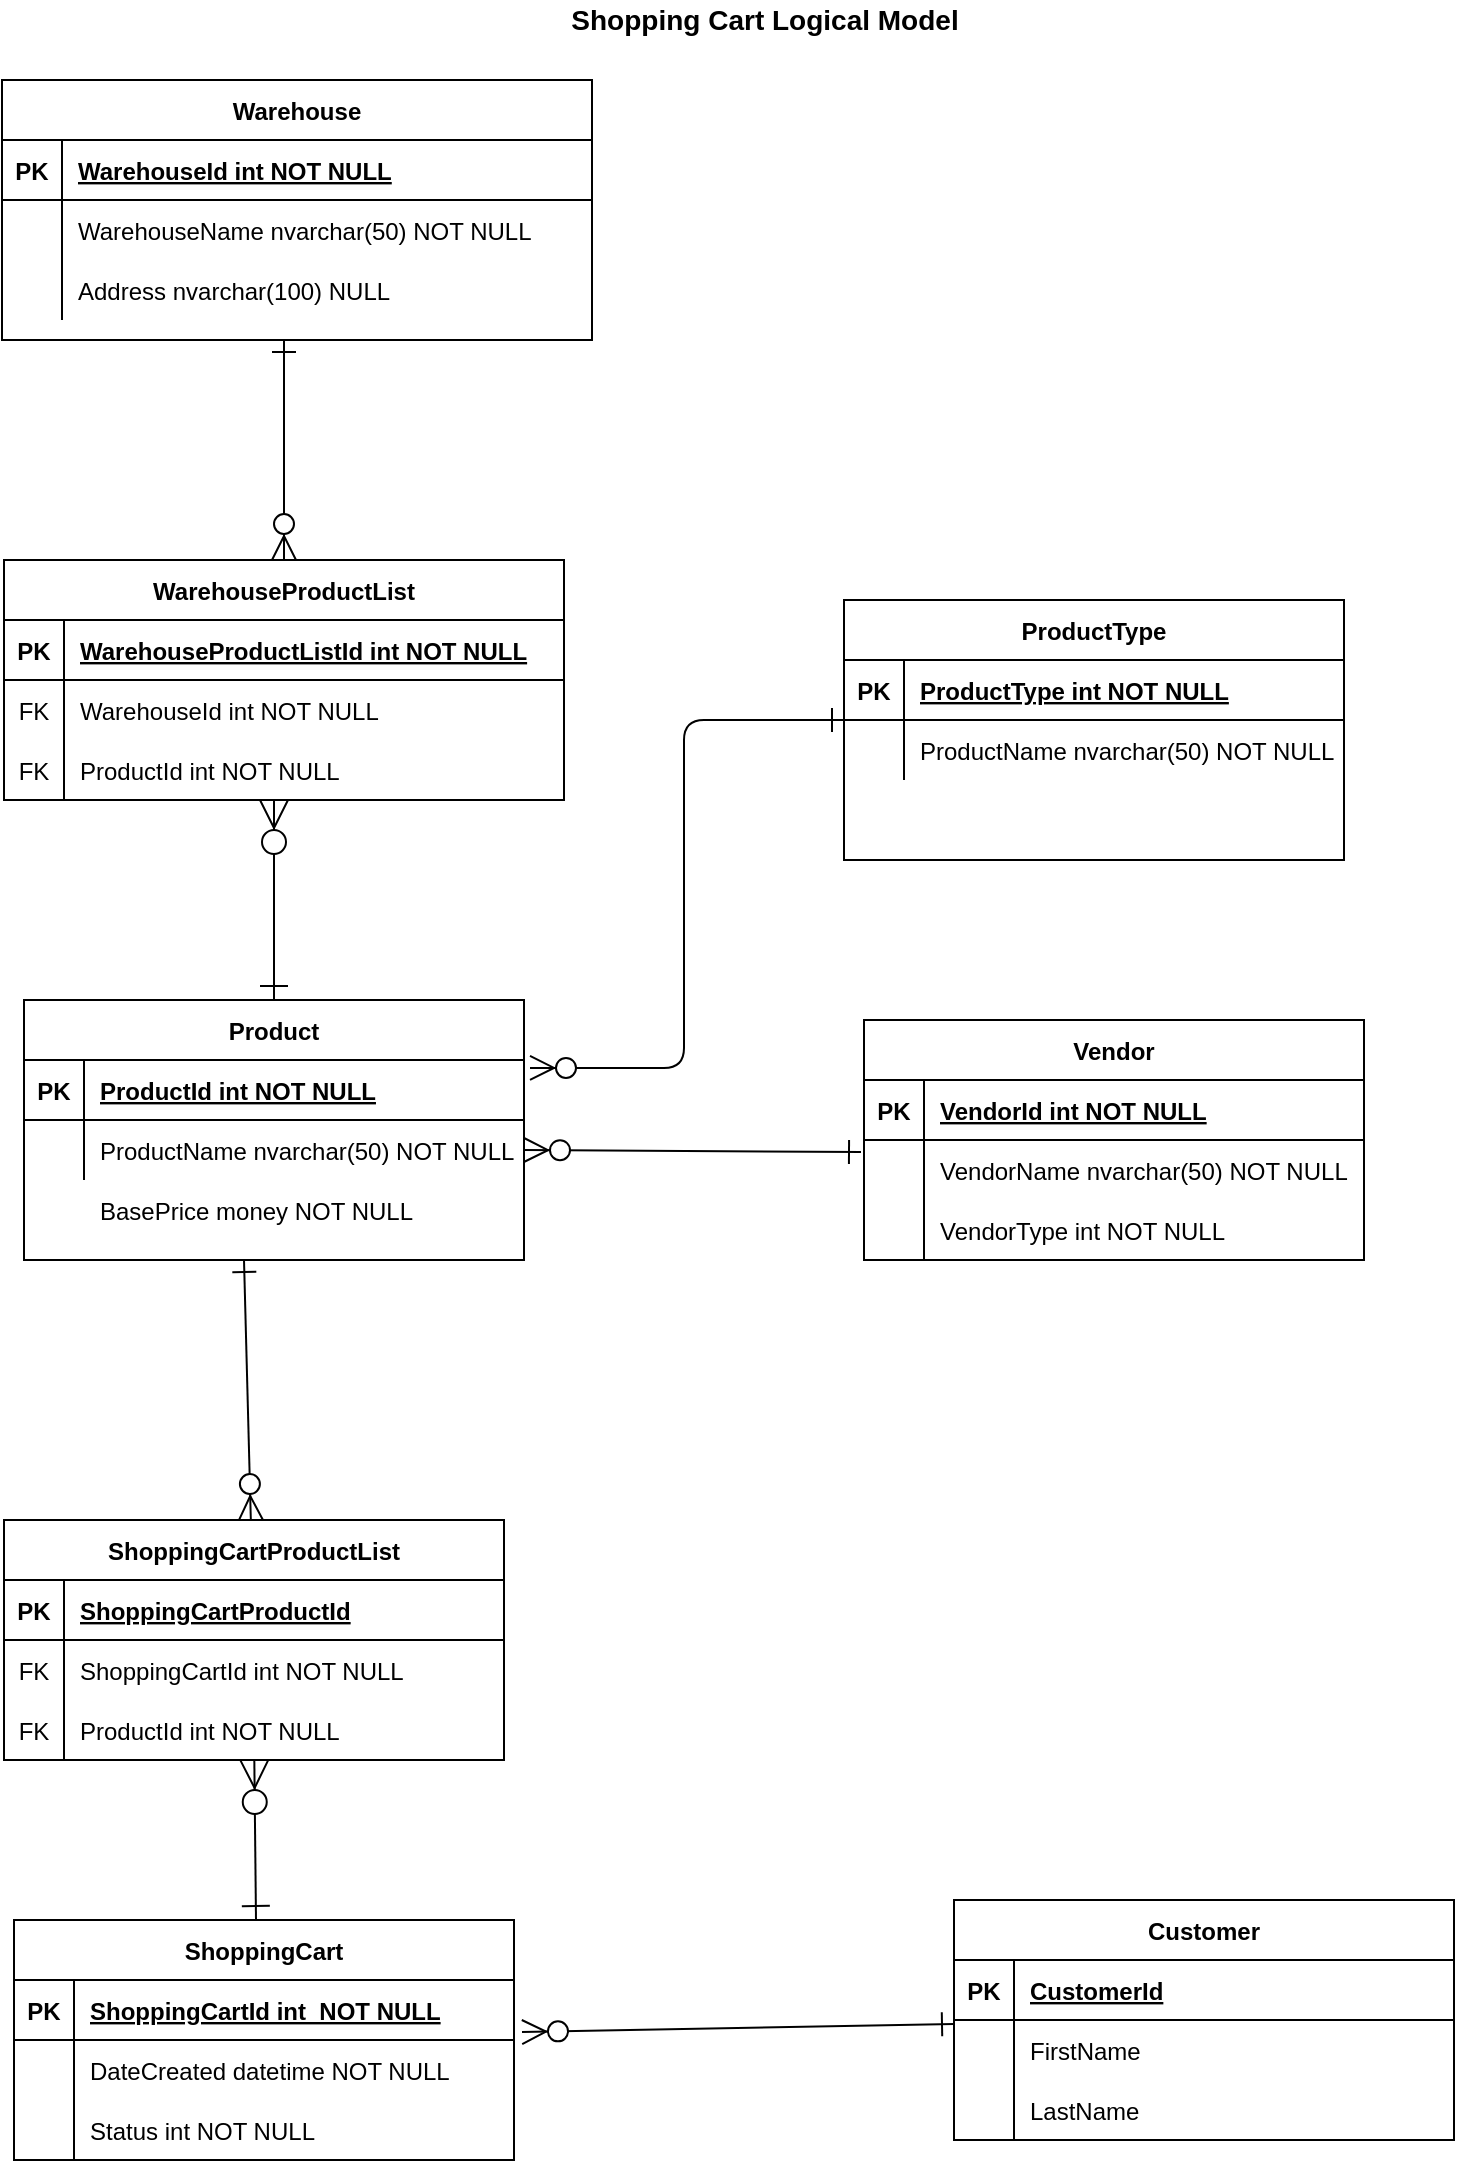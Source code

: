 <mxfile version="13.8.0" type="github">
  <diagram id="R2lEEEUBdFMjLlhIrx00" name="Page-1">
    <mxGraphModel dx="833" dy="712" grid="1" gridSize="10" guides="1" tooltips="1" connect="1" arrows="1" fold="1" page="1" pageScale="1" pageWidth="850" pageHeight="1100" math="0" shadow="0" extFonts="Permanent Marker^https://fonts.googleapis.com/css?family=Permanent+Marker">
      <root>
        <mxCell id="0" />
        <mxCell id="1" parent="0" />
        <mxCell id="C-vyLk0tnHw3VtMMgP7b-1" value="" style="endArrow=ERzeroToMany;startArrow=ERone;endFill=1;startFill=0;endSize=12;startSize=12;exitX=0.5;exitY=0;exitDx=0;exitDy=0;" parent="1" source="C-vyLk0tnHw3VtMMgP7b-23" edge="1">
          <mxGeometry width="100" height="100" relative="1" as="geometry">
            <mxPoint x="340" y="720" as="sourcePoint" />
            <mxPoint x="175" y="420" as="targetPoint" />
          </mxGeometry>
        </mxCell>
        <mxCell id="DKMkopNl-65fICYcnyJk-2" value="BasePrice money NOT NULL" style="shape=partialRectangle;overflow=hidden;connectable=0;fillColor=none;top=0;left=0;bottom=0;right=0;align=left;spacingLeft=6;" parent="1" vertex="1">
          <mxGeometry x="80" y="610" width="220" height="30" as="geometry" />
        </mxCell>
        <mxCell id="DKMkopNl-65fICYcnyJk-3" value="" style="endArrow=ERzeroToMany;html=1;entryX=1;entryY=0.5;entryDx=0;entryDy=0;exitX=-0.006;exitY=1.2;exitDx=0;exitDy=0;exitPerimeter=0;endSize=10;startSize=10;endFill=1;startArrow=ERone;startFill=0;" parent="1" source="C-vyLk0tnHw3VtMMgP7b-3" target="C-vyLk0tnHw3VtMMgP7b-27" edge="1">
          <mxGeometry width="50" height="50" relative="1" as="geometry">
            <mxPoint x="390" y="550" as="sourcePoint" />
            <mxPoint x="440" y="500" as="targetPoint" />
          </mxGeometry>
        </mxCell>
        <mxCell id="DKMkopNl-65fICYcnyJk-11" value="" style="endArrow=ERone;html=1;exitX=1.012;exitY=0.133;exitDx=0;exitDy=0;exitPerimeter=0;endSize=10;startSize=10;endFill=0;startArrow=ERzeroToMany;startFill=1;" parent="1" source="C-vyLk0tnHw3VtMMgP7b-24" edge="1">
          <mxGeometry width="50" height="50" relative="1" as="geometry">
            <mxPoint x="410" y="430" as="sourcePoint" />
            <mxPoint x="460" y="380" as="targetPoint" />
            <Array as="points">
              <mxPoint x="380" y="554" />
              <mxPoint x="380" y="380" />
            </Array>
          </mxGeometry>
        </mxCell>
        <mxCell id="DKMkopNl-65fICYcnyJk-33" value="" style="endArrow=ERone;html=1;endSize=10;startSize=10;startArrow=ERzeroToMany;startFill=1;endFill=0;" parent="1" edge="1" source="qabgJkbdenhgCbUP1VCM-1">
          <mxGeometry width="50" height="50" relative="1" as="geometry">
            <mxPoint x="160" y="780" as="sourcePoint" />
            <mxPoint x="160" y="650" as="targetPoint" />
          </mxGeometry>
        </mxCell>
        <mxCell id="DKMkopNl-65fICYcnyJk-34" value="" style="endArrow=ERone;html=1;entryX=0;entryY=0.067;entryDx=0;entryDy=0;entryPerimeter=0;endSize=10;startSize=10;endFill=0;startArrow=ERzeroToMany;startFill=1;exitX=1.016;exitY=0.867;exitDx=0;exitDy=0;exitPerimeter=0;" parent="1" target="DKMkopNl-65fICYcnyJk-27" edge="1" source="DKMkopNl-65fICYcnyJk-13">
          <mxGeometry width="50" height="50" relative="1" as="geometry">
            <mxPoint x="300" y="840" as="sourcePoint" />
            <mxPoint x="350" y="790" as="targetPoint" />
          </mxGeometry>
        </mxCell>
        <mxCell id="hlVl1avZKX5YZHZh8aVL-1" value="Shopping Cart Logical Model" style="text;html=1;resizable=0;autosize=1;align=center;verticalAlign=middle;points=[];fillColor=none;strokeColor=none;rounded=0;fontStyle=1;fontSize=14;" parent="1" vertex="1">
          <mxGeometry x="315" y="20" width="210" height="20" as="geometry" />
        </mxCell>
        <mxCell id="qabgJkbdenhgCbUP1VCM-13" value="" style="endArrow=ERzeroToMany;html=1;endSize=12;startSize=12;startArrow=ERone;startFill=0;endFill=1;" edge="1" parent="1" target="qabgJkbdenhgCbUP1VCM-8">
          <mxGeometry width="50" height="50" relative="1" as="geometry">
            <mxPoint x="166" y="980" as="sourcePoint" />
            <mxPoint x="210" y="930" as="targetPoint" />
          </mxGeometry>
        </mxCell>
        <mxCell id="C-vyLk0tnHw3VtMMgP7b-13" value="Warehouse" style="shape=table;startSize=30;container=1;collapsible=1;childLayout=tableLayout;fixedRows=1;rowLines=0;fontStyle=1;align=center;resizeLast=1;" parent="1" vertex="1">
          <mxGeometry x="39" y="60" width="295" height="130" as="geometry" />
        </mxCell>
        <mxCell id="C-vyLk0tnHw3VtMMgP7b-14" value="" style="shape=partialRectangle;collapsible=0;dropTarget=0;pointerEvents=0;fillColor=none;points=[[0,0.5],[1,0.5]];portConstraint=eastwest;top=0;left=0;right=0;bottom=1;" parent="C-vyLk0tnHw3VtMMgP7b-13" vertex="1">
          <mxGeometry y="30" width="295" height="30" as="geometry" />
        </mxCell>
        <mxCell id="C-vyLk0tnHw3VtMMgP7b-15" value="PK" style="shape=partialRectangle;overflow=hidden;connectable=0;fillColor=none;top=0;left=0;bottom=0;right=0;fontStyle=1;" parent="C-vyLk0tnHw3VtMMgP7b-14" vertex="1">
          <mxGeometry width="30" height="30" as="geometry" />
        </mxCell>
        <mxCell id="C-vyLk0tnHw3VtMMgP7b-16" value="WarehouseId int NOT NULL" style="shape=partialRectangle;overflow=hidden;connectable=0;fillColor=none;top=0;left=0;bottom=0;right=0;align=left;spacingLeft=6;fontStyle=5;" parent="C-vyLk0tnHw3VtMMgP7b-14" vertex="1">
          <mxGeometry x="30" width="265" height="30" as="geometry" />
        </mxCell>
        <mxCell id="C-vyLk0tnHw3VtMMgP7b-17" value="" style="shape=partialRectangle;collapsible=0;dropTarget=0;pointerEvents=0;fillColor=none;points=[[0,0.5],[1,0.5]];portConstraint=eastwest;top=0;left=0;right=0;bottom=0;" parent="C-vyLk0tnHw3VtMMgP7b-13" vertex="1">
          <mxGeometry y="60" width="295" height="30" as="geometry" />
        </mxCell>
        <mxCell id="C-vyLk0tnHw3VtMMgP7b-18" value="" style="shape=partialRectangle;overflow=hidden;connectable=0;fillColor=none;top=0;left=0;bottom=0;right=0;" parent="C-vyLk0tnHw3VtMMgP7b-17" vertex="1">
          <mxGeometry width="30" height="30" as="geometry" />
        </mxCell>
        <mxCell id="C-vyLk0tnHw3VtMMgP7b-19" value="WarehouseName nvarchar(50) NOT NULL" style="shape=partialRectangle;overflow=hidden;connectable=0;fillColor=none;top=0;left=0;bottom=0;right=0;align=left;spacingLeft=6;" parent="C-vyLk0tnHw3VtMMgP7b-17" vertex="1">
          <mxGeometry x="30" width="265" height="30" as="geometry" />
        </mxCell>
        <mxCell id="C-vyLk0tnHw3VtMMgP7b-20" value="" style="shape=partialRectangle;collapsible=0;dropTarget=0;pointerEvents=0;fillColor=none;points=[[0,0.5],[1,0.5]];portConstraint=eastwest;top=0;left=0;right=0;bottom=0;" parent="C-vyLk0tnHw3VtMMgP7b-13" vertex="1">
          <mxGeometry y="90" width="295" height="30" as="geometry" />
        </mxCell>
        <mxCell id="C-vyLk0tnHw3VtMMgP7b-21" value="" style="shape=partialRectangle;overflow=hidden;connectable=0;fillColor=none;top=0;left=0;bottom=0;right=0;" parent="C-vyLk0tnHw3VtMMgP7b-20" vertex="1">
          <mxGeometry width="30" height="30" as="geometry" />
        </mxCell>
        <mxCell id="C-vyLk0tnHw3VtMMgP7b-22" value="Address nvarchar(100) NULL" style="shape=partialRectangle;overflow=hidden;connectable=0;fillColor=none;top=0;left=0;bottom=0;right=0;align=left;spacingLeft=6;" parent="C-vyLk0tnHw3VtMMgP7b-20" vertex="1">
          <mxGeometry x="30" width="265" height="30" as="geometry" />
        </mxCell>
        <mxCell id="qabgJkbdenhgCbUP1VCM-14" value="WarehouseProductList" style="shape=table;startSize=30;container=1;collapsible=1;childLayout=tableLayout;fixedRows=1;rowLines=0;fontStyle=1;align=center;resizeLast=1;" vertex="1" parent="1">
          <mxGeometry x="40" y="300" width="280" height="120" as="geometry" />
        </mxCell>
        <mxCell id="qabgJkbdenhgCbUP1VCM-15" value="" style="shape=partialRectangle;collapsible=0;dropTarget=0;pointerEvents=0;fillColor=none;points=[[0,0.5],[1,0.5]];portConstraint=eastwest;top=0;left=0;right=0;bottom=1;" vertex="1" parent="qabgJkbdenhgCbUP1VCM-14">
          <mxGeometry y="30" width="280" height="30" as="geometry" />
        </mxCell>
        <mxCell id="qabgJkbdenhgCbUP1VCM-16" value="PK" style="shape=partialRectangle;overflow=hidden;connectable=0;fillColor=none;top=0;left=0;bottom=0;right=0;fontStyle=1;" vertex="1" parent="qabgJkbdenhgCbUP1VCM-15">
          <mxGeometry width="30" height="30" as="geometry" />
        </mxCell>
        <mxCell id="qabgJkbdenhgCbUP1VCM-17" value="WarehouseProductListId int NOT NULL" style="shape=partialRectangle;overflow=hidden;connectable=0;fillColor=none;top=0;left=0;bottom=0;right=0;align=left;spacingLeft=6;fontStyle=5;" vertex="1" parent="qabgJkbdenhgCbUP1VCM-15">
          <mxGeometry x="30" width="250" height="30" as="geometry" />
        </mxCell>
        <mxCell id="qabgJkbdenhgCbUP1VCM-18" value="" style="shape=partialRectangle;collapsible=0;dropTarget=0;pointerEvents=0;fillColor=none;points=[[0,0.5],[1,0.5]];portConstraint=eastwest;top=0;left=0;right=0;bottom=0;" vertex="1" parent="qabgJkbdenhgCbUP1VCM-14">
          <mxGeometry y="60" width="280" height="30" as="geometry" />
        </mxCell>
        <mxCell id="qabgJkbdenhgCbUP1VCM-19" value="FK" style="shape=partialRectangle;overflow=hidden;connectable=0;fillColor=none;top=0;left=0;bottom=0;right=0;" vertex="1" parent="qabgJkbdenhgCbUP1VCM-18">
          <mxGeometry width="30" height="30" as="geometry" />
        </mxCell>
        <mxCell id="qabgJkbdenhgCbUP1VCM-20" value="WarehouseId int NOT NULL" style="shape=partialRectangle;overflow=hidden;connectable=0;fillColor=none;top=0;left=0;bottom=0;right=0;align=left;spacingLeft=6;" vertex="1" parent="qabgJkbdenhgCbUP1VCM-18">
          <mxGeometry x="30" width="250" height="30" as="geometry" />
        </mxCell>
        <mxCell id="qabgJkbdenhgCbUP1VCM-21" value="" style="shape=partialRectangle;collapsible=0;dropTarget=0;pointerEvents=0;fillColor=none;points=[[0,0.5],[1,0.5]];portConstraint=eastwest;top=0;left=0;right=0;bottom=0;" vertex="1" parent="qabgJkbdenhgCbUP1VCM-14">
          <mxGeometry y="90" width="280" height="30" as="geometry" />
        </mxCell>
        <mxCell id="qabgJkbdenhgCbUP1VCM-22" value="FK" style="shape=partialRectangle;overflow=hidden;connectable=0;fillColor=none;top=0;left=0;bottom=0;right=0;" vertex="1" parent="qabgJkbdenhgCbUP1VCM-21">
          <mxGeometry width="30" height="30" as="geometry" />
        </mxCell>
        <mxCell id="qabgJkbdenhgCbUP1VCM-23" value="ProductId int NOT NULL" style="shape=partialRectangle;overflow=hidden;connectable=0;fillColor=none;top=0;left=0;bottom=0;right=0;align=left;spacingLeft=6;" vertex="1" parent="qabgJkbdenhgCbUP1VCM-21">
          <mxGeometry x="30" width="250" height="30" as="geometry" />
        </mxCell>
        <mxCell id="DKMkopNl-65fICYcnyJk-23" value="Customer" style="shape=table;startSize=30;container=1;collapsible=1;childLayout=tableLayout;fixedRows=1;rowLines=0;fontStyle=1;align=center;resizeLast=1;" parent="1" vertex="1">
          <mxGeometry x="515" y="970" width="250" height="120" as="geometry" />
        </mxCell>
        <mxCell id="DKMkopNl-65fICYcnyJk-24" value="" style="shape=partialRectangle;collapsible=0;dropTarget=0;pointerEvents=0;fillColor=none;points=[[0,0.5],[1,0.5]];portConstraint=eastwest;top=0;left=0;right=0;bottom=1;" parent="DKMkopNl-65fICYcnyJk-23" vertex="1">
          <mxGeometry y="30" width="250" height="30" as="geometry" />
        </mxCell>
        <mxCell id="DKMkopNl-65fICYcnyJk-25" value="PK" style="shape=partialRectangle;overflow=hidden;connectable=0;fillColor=none;top=0;left=0;bottom=0;right=0;fontStyle=1;" parent="DKMkopNl-65fICYcnyJk-24" vertex="1">
          <mxGeometry width="30" height="30" as="geometry" />
        </mxCell>
        <mxCell id="DKMkopNl-65fICYcnyJk-26" value="CustomerId" style="shape=partialRectangle;overflow=hidden;connectable=0;fillColor=none;top=0;left=0;bottom=0;right=0;align=left;spacingLeft=6;fontStyle=5;" parent="DKMkopNl-65fICYcnyJk-24" vertex="1">
          <mxGeometry x="30" width="220" height="30" as="geometry" />
        </mxCell>
        <mxCell id="DKMkopNl-65fICYcnyJk-27" value="" style="shape=partialRectangle;collapsible=0;dropTarget=0;pointerEvents=0;fillColor=none;points=[[0,0.5],[1,0.5]];portConstraint=eastwest;top=0;left=0;right=0;bottom=0;" parent="DKMkopNl-65fICYcnyJk-23" vertex="1">
          <mxGeometry y="60" width="250" height="30" as="geometry" />
        </mxCell>
        <mxCell id="DKMkopNl-65fICYcnyJk-28" value="" style="shape=partialRectangle;overflow=hidden;connectable=0;fillColor=none;top=0;left=0;bottom=0;right=0;" parent="DKMkopNl-65fICYcnyJk-27" vertex="1">
          <mxGeometry width="30" height="30" as="geometry" />
        </mxCell>
        <mxCell id="DKMkopNl-65fICYcnyJk-29" value="FirstName" style="shape=partialRectangle;overflow=hidden;connectable=0;fillColor=none;top=0;left=0;bottom=0;right=0;align=left;spacingLeft=6;" parent="DKMkopNl-65fICYcnyJk-27" vertex="1">
          <mxGeometry x="30" width="220" height="30" as="geometry" />
        </mxCell>
        <mxCell id="DKMkopNl-65fICYcnyJk-30" value="" style="shape=partialRectangle;collapsible=0;dropTarget=0;pointerEvents=0;fillColor=none;points=[[0,0.5],[1,0.5]];portConstraint=eastwest;top=0;left=0;right=0;bottom=0;" parent="DKMkopNl-65fICYcnyJk-23" vertex="1">
          <mxGeometry y="90" width="250" height="30" as="geometry" />
        </mxCell>
        <mxCell id="DKMkopNl-65fICYcnyJk-31" value="" style="shape=partialRectangle;overflow=hidden;connectable=0;fillColor=none;top=0;left=0;bottom=0;right=0;" parent="DKMkopNl-65fICYcnyJk-30" vertex="1">
          <mxGeometry width="30" height="30" as="geometry" />
        </mxCell>
        <mxCell id="DKMkopNl-65fICYcnyJk-32" value="LastName" style="shape=partialRectangle;overflow=hidden;connectable=0;fillColor=none;top=0;left=0;bottom=0;right=0;align=left;spacingLeft=6;" parent="DKMkopNl-65fICYcnyJk-30" vertex="1">
          <mxGeometry x="30" width="220" height="30" as="geometry" />
        </mxCell>
        <mxCell id="DKMkopNl-65fICYcnyJk-12" value="ShoppingCart" style="shape=table;startSize=30;container=1;collapsible=1;childLayout=tableLayout;fixedRows=1;rowLines=0;fontStyle=1;align=center;resizeLast=1;" parent="1" vertex="1">
          <mxGeometry x="45" y="980" width="250" height="120" as="geometry" />
        </mxCell>
        <mxCell id="DKMkopNl-65fICYcnyJk-13" value="" style="shape=partialRectangle;collapsible=0;dropTarget=0;pointerEvents=0;fillColor=none;points=[[0,0.5],[1,0.5]];portConstraint=eastwest;top=0;left=0;right=0;bottom=1;" parent="DKMkopNl-65fICYcnyJk-12" vertex="1">
          <mxGeometry y="30" width="250" height="30" as="geometry" />
        </mxCell>
        <mxCell id="DKMkopNl-65fICYcnyJk-14" value="PK" style="shape=partialRectangle;overflow=hidden;connectable=0;fillColor=none;top=0;left=0;bottom=0;right=0;fontStyle=1;" parent="DKMkopNl-65fICYcnyJk-13" vertex="1">
          <mxGeometry width="30" height="30" as="geometry" />
        </mxCell>
        <mxCell id="DKMkopNl-65fICYcnyJk-15" value="ShoppingCartId int  NOT NULL" style="shape=partialRectangle;overflow=hidden;connectable=0;fillColor=none;top=0;left=0;bottom=0;right=0;align=left;spacingLeft=6;fontStyle=5;" parent="DKMkopNl-65fICYcnyJk-13" vertex="1">
          <mxGeometry x="30" width="220" height="30" as="geometry" />
        </mxCell>
        <mxCell id="DKMkopNl-65fICYcnyJk-16" value="" style="shape=partialRectangle;collapsible=0;dropTarget=0;pointerEvents=0;fillColor=none;points=[[0,0.5],[1,0.5]];portConstraint=eastwest;top=0;left=0;right=0;bottom=0;" parent="DKMkopNl-65fICYcnyJk-12" vertex="1">
          <mxGeometry y="60" width="250" height="30" as="geometry" />
        </mxCell>
        <mxCell id="DKMkopNl-65fICYcnyJk-17" value="" style="shape=partialRectangle;overflow=hidden;connectable=0;fillColor=none;top=0;left=0;bottom=0;right=0;" parent="DKMkopNl-65fICYcnyJk-16" vertex="1">
          <mxGeometry width="30" height="30" as="geometry" />
        </mxCell>
        <mxCell id="DKMkopNl-65fICYcnyJk-18" value="DateCreated datetime NOT NULL" style="shape=partialRectangle;overflow=hidden;connectable=0;fillColor=none;top=0;left=0;bottom=0;right=0;align=left;spacingLeft=6;" parent="DKMkopNl-65fICYcnyJk-16" vertex="1">
          <mxGeometry x="30" width="220" height="30" as="geometry" />
        </mxCell>
        <mxCell id="DKMkopNl-65fICYcnyJk-19" value="" style="shape=partialRectangle;collapsible=0;dropTarget=0;pointerEvents=0;fillColor=none;points=[[0,0.5],[1,0.5]];portConstraint=eastwest;top=0;left=0;right=0;bottom=0;" parent="DKMkopNl-65fICYcnyJk-12" vertex="1">
          <mxGeometry y="90" width="250" height="30" as="geometry" />
        </mxCell>
        <mxCell id="DKMkopNl-65fICYcnyJk-20" value="" style="shape=partialRectangle;overflow=hidden;connectable=0;fillColor=none;top=0;left=0;bottom=0;right=0;" parent="DKMkopNl-65fICYcnyJk-19" vertex="1">
          <mxGeometry width="30" height="30" as="geometry" />
        </mxCell>
        <mxCell id="DKMkopNl-65fICYcnyJk-21" value="Status int NOT NULL" style="shape=partialRectangle;overflow=hidden;connectable=0;fillColor=none;top=0;left=0;bottom=0;right=0;align=left;spacingLeft=6;" parent="DKMkopNl-65fICYcnyJk-19" vertex="1">
          <mxGeometry x="30" width="220" height="30" as="geometry" />
        </mxCell>
        <mxCell id="qabgJkbdenhgCbUP1VCM-1" value="ShoppingCartProductList" style="shape=table;startSize=30;container=1;collapsible=1;childLayout=tableLayout;fixedRows=1;rowLines=0;fontStyle=1;align=center;resizeLast=1;" vertex="1" parent="1">
          <mxGeometry x="40" y="780" width="250" height="120" as="geometry" />
        </mxCell>
        <mxCell id="qabgJkbdenhgCbUP1VCM-2" value="" style="shape=partialRectangle;collapsible=0;dropTarget=0;pointerEvents=0;fillColor=none;points=[[0,0.5],[1,0.5]];portConstraint=eastwest;top=0;left=0;right=0;bottom=1;" vertex="1" parent="qabgJkbdenhgCbUP1VCM-1">
          <mxGeometry y="30" width="250" height="30" as="geometry" />
        </mxCell>
        <mxCell id="qabgJkbdenhgCbUP1VCM-3" value="PK" style="shape=partialRectangle;overflow=hidden;connectable=0;fillColor=none;top=0;left=0;bottom=0;right=0;fontStyle=1;" vertex="1" parent="qabgJkbdenhgCbUP1VCM-2">
          <mxGeometry width="30" height="30" as="geometry" />
        </mxCell>
        <mxCell id="qabgJkbdenhgCbUP1VCM-4" value="ShoppingCartProductId" style="shape=partialRectangle;overflow=hidden;connectable=0;fillColor=none;top=0;left=0;bottom=0;right=0;align=left;spacingLeft=6;fontStyle=5;" vertex="1" parent="qabgJkbdenhgCbUP1VCM-2">
          <mxGeometry x="30" width="220" height="30" as="geometry" />
        </mxCell>
        <mxCell id="qabgJkbdenhgCbUP1VCM-5" value="" style="shape=partialRectangle;collapsible=0;dropTarget=0;pointerEvents=0;fillColor=none;points=[[0,0.5],[1,0.5]];portConstraint=eastwest;top=0;left=0;right=0;bottom=0;" vertex="1" parent="qabgJkbdenhgCbUP1VCM-1">
          <mxGeometry y="60" width="250" height="30" as="geometry" />
        </mxCell>
        <mxCell id="qabgJkbdenhgCbUP1VCM-6" value="FK" style="shape=partialRectangle;overflow=hidden;connectable=0;fillColor=none;top=0;left=0;bottom=0;right=0;" vertex="1" parent="qabgJkbdenhgCbUP1VCM-5">
          <mxGeometry width="30" height="30" as="geometry" />
        </mxCell>
        <mxCell id="qabgJkbdenhgCbUP1VCM-7" value="ShoppingCartId int NOT NULL" style="shape=partialRectangle;overflow=hidden;connectable=0;fillColor=none;top=0;left=0;bottom=0;right=0;align=left;spacingLeft=6;" vertex="1" parent="qabgJkbdenhgCbUP1VCM-5">
          <mxGeometry x="30" width="220" height="30" as="geometry" />
        </mxCell>
        <mxCell id="qabgJkbdenhgCbUP1VCM-8" value="" style="shape=partialRectangle;collapsible=0;dropTarget=0;pointerEvents=0;fillColor=none;points=[[0,0.5],[1,0.5]];portConstraint=eastwest;top=0;left=0;right=0;bottom=0;" vertex="1" parent="qabgJkbdenhgCbUP1VCM-1">
          <mxGeometry y="90" width="250" height="30" as="geometry" />
        </mxCell>
        <mxCell id="qabgJkbdenhgCbUP1VCM-9" value="FK" style="shape=partialRectangle;overflow=hidden;connectable=0;fillColor=none;top=0;left=0;bottom=0;right=0;" vertex="1" parent="qabgJkbdenhgCbUP1VCM-8">
          <mxGeometry width="30" height="30" as="geometry" />
        </mxCell>
        <mxCell id="qabgJkbdenhgCbUP1VCM-10" value="ProductId int NOT NULL" style="shape=partialRectangle;overflow=hidden;connectable=0;fillColor=none;top=0;left=0;bottom=0;right=0;align=left;spacingLeft=6;" vertex="1" parent="qabgJkbdenhgCbUP1VCM-8">
          <mxGeometry x="30" width="220" height="30" as="geometry" />
        </mxCell>
        <mxCell id="C-vyLk0tnHw3VtMMgP7b-23" value="Product" style="shape=table;startSize=30;container=1;collapsible=1;childLayout=tableLayout;fixedRows=1;rowLines=0;fontStyle=1;align=center;resizeLast=1;" parent="1" vertex="1">
          <mxGeometry x="50" y="520" width="250" height="130" as="geometry" />
        </mxCell>
        <mxCell id="C-vyLk0tnHw3VtMMgP7b-24" value="" style="shape=partialRectangle;collapsible=0;dropTarget=0;pointerEvents=0;fillColor=none;points=[[0,0.5],[1,0.5]];portConstraint=eastwest;top=0;left=0;right=0;bottom=1;" parent="C-vyLk0tnHw3VtMMgP7b-23" vertex="1">
          <mxGeometry y="30" width="250" height="30" as="geometry" />
        </mxCell>
        <mxCell id="C-vyLk0tnHw3VtMMgP7b-25" value="PK" style="shape=partialRectangle;overflow=hidden;connectable=0;fillColor=none;top=0;left=0;bottom=0;right=0;fontStyle=1;" parent="C-vyLk0tnHw3VtMMgP7b-24" vertex="1">
          <mxGeometry width="30" height="30" as="geometry" />
        </mxCell>
        <mxCell id="C-vyLk0tnHw3VtMMgP7b-26" value="ProductId int NOT NULL" style="shape=partialRectangle;overflow=hidden;connectable=0;fillColor=none;top=0;left=0;bottom=0;right=0;align=left;spacingLeft=6;fontStyle=5;" parent="C-vyLk0tnHw3VtMMgP7b-24" vertex="1">
          <mxGeometry x="30" width="220" height="30" as="geometry" />
        </mxCell>
        <mxCell id="C-vyLk0tnHw3VtMMgP7b-27" value="" style="shape=partialRectangle;collapsible=0;dropTarget=0;pointerEvents=0;fillColor=none;points=[[0,0.5],[1,0.5]];portConstraint=eastwest;top=0;left=0;right=0;bottom=0;" parent="C-vyLk0tnHw3VtMMgP7b-23" vertex="1">
          <mxGeometry y="60" width="250" height="30" as="geometry" />
        </mxCell>
        <mxCell id="C-vyLk0tnHw3VtMMgP7b-28" value="" style="shape=partialRectangle;overflow=hidden;connectable=0;fillColor=none;top=0;left=0;bottom=0;right=0;" parent="C-vyLk0tnHw3VtMMgP7b-27" vertex="1">
          <mxGeometry width="30" height="30" as="geometry" />
        </mxCell>
        <mxCell id="C-vyLk0tnHw3VtMMgP7b-29" value="ProductName nvarchar(50) NOT NULL" style="shape=partialRectangle;overflow=hidden;connectable=0;fillColor=none;top=0;left=0;bottom=0;right=0;align=left;spacingLeft=6;" parent="C-vyLk0tnHw3VtMMgP7b-27" vertex="1">
          <mxGeometry x="30" width="220" height="30" as="geometry" />
        </mxCell>
        <mxCell id="C-vyLk0tnHw3VtMMgP7b-2" value="Vendor" style="shape=table;startSize=30;container=1;collapsible=1;childLayout=tableLayout;fixedRows=1;rowLines=0;fontStyle=1;align=center;resizeLast=1;" parent="1" vertex="1">
          <mxGeometry x="470" y="530" width="250" height="120" as="geometry" />
        </mxCell>
        <mxCell id="C-vyLk0tnHw3VtMMgP7b-3" value="" style="shape=partialRectangle;collapsible=0;dropTarget=0;pointerEvents=0;fillColor=none;points=[[0,0.5],[1,0.5]];portConstraint=eastwest;top=0;left=0;right=0;bottom=1;" parent="C-vyLk0tnHw3VtMMgP7b-2" vertex="1">
          <mxGeometry y="30" width="250" height="30" as="geometry" />
        </mxCell>
        <mxCell id="C-vyLk0tnHw3VtMMgP7b-4" value="PK" style="shape=partialRectangle;overflow=hidden;connectable=0;fillColor=none;top=0;left=0;bottom=0;right=0;fontStyle=1;" parent="C-vyLk0tnHw3VtMMgP7b-3" vertex="1">
          <mxGeometry width="30" height="30" as="geometry" />
        </mxCell>
        <mxCell id="C-vyLk0tnHw3VtMMgP7b-5" value="VendorId int NOT NULL" style="shape=partialRectangle;overflow=hidden;connectable=0;fillColor=none;top=0;left=0;bottom=0;right=0;align=left;spacingLeft=6;fontStyle=5;" parent="C-vyLk0tnHw3VtMMgP7b-3" vertex="1">
          <mxGeometry x="30" width="220" height="30" as="geometry" />
        </mxCell>
        <mxCell id="C-vyLk0tnHw3VtMMgP7b-6" value="" style="shape=partialRectangle;collapsible=0;dropTarget=0;pointerEvents=0;fillColor=none;points=[[0,0.5],[1,0.5]];portConstraint=eastwest;top=0;left=0;right=0;bottom=0;" parent="C-vyLk0tnHw3VtMMgP7b-2" vertex="1">
          <mxGeometry y="60" width="250" height="30" as="geometry" />
        </mxCell>
        <mxCell id="C-vyLk0tnHw3VtMMgP7b-7" value="" style="shape=partialRectangle;overflow=hidden;connectable=0;fillColor=none;top=0;left=0;bottom=0;right=0;" parent="C-vyLk0tnHw3VtMMgP7b-6" vertex="1">
          <mxGeometry width="30" height="30" as="geometry" />
        </mxCell>
        <mxCell id="C-vyLk0tnHw3VtMMgP7b-8" value="VendorName nvarchar(50) NOT NULL" style="shape=partialRectangle;overflow=hidden;connectable=0;fillColor=none;top=0;left=0;bottom=0;right=0;align=left;spacingLeft=6;" parent="C-vyLk0tnHw3VtMMgP7b-6" vertex="1">
          <mxGeometry x="30" width="220" height="30" as="geometry" />
        </mxCell>
        <mxCell id="C-vyLk0tnHw3VtMMgP7b-9" value="" style="shape=partialRectangle;collapsible=0;dropTarget=0;pointerEvents=0;fillColor=none;points=[[0,0.5],[1,0.5]];portConstraint=eastwest;top=0;left=0;right=0;bottom=0;" parent="C-vyLk0tnHw3VtMMgP7b-2" vertex="1">
          <mxGeometry y="90" width="250" height="30" as="geometry" />
        </mxCell>
        <mxCell id="C-vyLk0tnHw3VtMMgP7b-10" value="" style="shape=partialRectangle;overflow=hidden;connectable=0;fillColor=none;top=0;left=0;bottom=0;right=0;" parent="C-vyLk0tnHw3VtMMgP7b-9" vertex="1">
          <mxGeometry width="30" height="30" as="geometry" />
        </mxCell>
        <mxCell id="C-vyLk0tnHw3VtMMgP7b-11" value="VendorType int NOT NULL" style="shape=partialRectangle;overflow=hidden;connectable=0;fillColor=none;top=0;left=0;bottom=0;right=0;align=left;spacingLeft=6;" parent="C-vyLk0tnHw3VtMMgP7b-9" vertex="1">
          <mxGeometry x="30" width="220" height="30" as="geometry" />
        </mxCell>
        <mxCell id="DKMkopNl-65fICYcnyJk-4" value="ProductType" style="shape=table;startSize=30;container=1;collapsible=1;childLayout=tableLayout;fixedRows=1;rowLines=0;fontStyle=1;align=center;resizeLast=1;" parent="1" vertex="1">
          <mxGeometry x="460" y="320" width="250" height="130" as="geometry" />
        </mxCell>
        <mxCell id="DKMkopNl-65fICYcnyJk-5" value="" style="shape=partialRectangle;collapsible=0;dropTarget=0;pointerEvents=0;fillColor=none;points=[[0,0.5],[1,0.5]];portConstraint=eastwest;top=0;left=0;right=0;bottom=1;" parent="DKMkopNl-65fICYcnyJk-4" vertex="1">
          <mxGeometry y="30" width="250" height="30" as="geometry" />
        </mxCell>
        <mxCell id="DKMkopNl-65fICYcnyJk-6" value="PK" style="shape=partialRectangle;overflow=hidden;connectable=0;fillColor=none;top=0;left=0;bottom=0;right=0;fontStyle=1;" parent="DKMkopNl-65fICYcnyJk-5" vertex="1">
          <mxGeometry width="30" height="30" as="geometry" />
        </mxCell>
        <mxCell id="DKMkopNl-65fICYcnyJk-7" value="ProductType int NOT NULL" style="shape=partialRectangle;overflow=hidden;connectable=0;fillColor=none;top=0;left=0;bottom=0;right=0;align=left;spacingLeft=6;fontStyle=5;" parent="DKMkopNl-65fICYcnyJk-5" vertex="1">
          <mxGeometry x="30" width="220" height="30" as="geometry" />
        </mxCell>
        <mxCell id="DKMkopNl-65fICYcnyJk-8" value="" style="shape=partialRectangle;collapsible=0;dropTarget=0;pointerEvents=0;fillColor=none;points=[[0,0.5],[1,0.5]];portConstraint=eastwest;top=0;left=0;right=0;bottom=0;" parent="DKMkopNl-65fICYcnyJk-4" vertex="1">
          <mxGeometry y="60" width="250" height="30" as="geometry" />
        </mxCell>
        <mxCell id="DKMkopNl-65fICYcnyJk-9" value="" style="shape=partialRectangle;overflow=hidden;connectable=0;fillColor=none;top=0;left=0;bottom=0;right=0;" parent="DKMkopNl-65fICYcnyJk-8" vertex="1">
          <mxGeometry width="30" height="30" as="geometry" />
        </mxCell>
        <mxCell id="DKMkopNl-65fICYcnyJk-10" value="ProductName nvarchar(50) NOT NULL" style="shape=partialRectangle;overflow=hidden;connectable=0;fillColor=none;top=0;left=0;bottom=0;right=0;align=left;spacingLeft=6;" parent="DKMkopNl-65fICYcnyJk-8" vertex="1">
          <mxGeometry x="30" width="220" height="30" as="geometry" />
        </mxCell>
        <mxCell id="qabgJkbdenhgCbUP1VCM-25" value="" style="endArrow=ERone;html=1;endSize=10;startSize=10;startArrow=ERzeroToMany;startFill=1;endFill=0;" edge="1" parent="1">
          <mxGeometry width="50" height="50" relative="1" as="geometry">
            <mxPoint x="180" y="300" as="sourcePoint" />
            <mxPoint x="180" y="190" as="targetPoint" />
          </mxGeometry>
        </mxCell>
      </root>
    </mxGraphModel>
  </diagram>
</mxfile>
